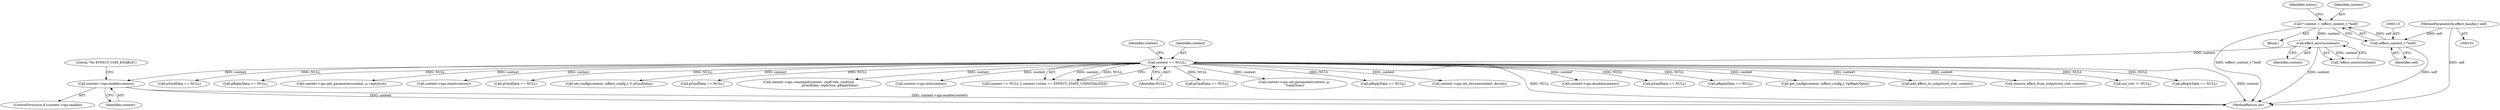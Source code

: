 digraph "0_Android_073a80800f341325932c66818ce4302b312909a4@pointer" {
"1000311" [label="(Call,context->ops.enable(context))"];
"1000135" [label="(Call,context == NULL)"];
"1000125" [label="(Call,effect_exists(context))"];
"1000110" [label="(Call,* context = (effect_context_t *)self)"];
"1000112" [label="(Call,(effect_context_t *)self)"];
"1000102" [label="(MethodParameterIn,effect_handle_t self)"];
"1000363" [label="(Call,context->ops.disable(context))"];
"1000140" [label="(Identifier,context)"];
"1000125" [label="(Call,effect_exists(context))"];
"1000110" [label="(Call,* context = (effect_context_t *)self)"];
"1000479" [label="(Call,pCmdData == NULL)"];
"1000155" [label="(Call,pReplyData == NULL)"];
"1000102" [label="(MethodParameterIn,effect_handle_t self)"];
"1000136" [label="(Identifier,context)"];
"1000255" [label="(Call,get_config(context, (effect_config_t *)pReplyData))"];
"1000684" [label="(Call,add_effect_to_output(out_ctxt, context))"];
"1000112" [label="(Call,(effect_context_t *)self)"];
"1000311" [label="(Call,context->ops.enable(context))"];
"1000312" [label="(Identifier,context)"];
"1000664" [label="(Call,remove_effect_from_output(out_ctxt, context))"];
"1000661" [label="(Call,out_ctxt != NULL)"];
"1000305" [label="(ControlStructure,if (context->ops.enable))"];
"1000230" [label="(Call,pReplyData == NULL)"];
"1000551" [label="(Call,pCmdData == NULL)"];
"1000326" [label="(Call,pReplyData == NULL)"];
"1000470" [label="(Call,context->ops.get_parameter(context, p, replySize))"];
"1000114" [label="(Identifier,self)"];
"1000135" [label="(Call,context == NULL)"];
"1000268" [label="(Call,context->ops.reset(context))"];
"1000124" [label="(Call,!effect_exists(context))"];
"1000118" [label="(Identifier,status)"];
"1000126" [label="(Identifier,context)"];
"1000596" [label="(Call,pCmdData == NULL)"];
"1000221" [label="(Call,set_config(context, (effect_config_t *) pCmdData))"];
"1000379" [label="(Call,pCmdData == NULL)"];
"1000701" [label="(Call,context->ops.command(context, cmdCode, cmdSize,\n                                          pCmdData, replySize, pReplyData))"];
"1000111" [label="(Identifier,context)"];
"1000108" [label="(Block,)"];
"1000314" [label="(Literal,\"%s EFFECT_CMD_ENABLE\")"];
"1000180" [label="(Call,context->ops.init(context))"];
"1000134" [label="(Call,context == NULL || context->state == EFFECT_STATE_UNINITIALIZED)"];
"1000137" [label="(Identifier,NULL)"];
"1000193" [label="(Call,pCmdData == NULL)"];
"1000538" [label="(Call,context->ops.set_parameter(context, p,\n *replySize))"];
"1000725" [label="(MethodReturn,int)"];
"1000274" [label="(Call,pReplyData == NULL)"];
"1000579" [label="(Call,context->ops.set_device(context, device))"];
"1000311" -> "1000305"  [label="AST: "];
"1000311" -> "1000312"  [label="CFG: "];
"1000312" -> "1000311"  [label="AST: "];
"1000314" -> "1000311"  [label="CFG: "];
"1000311" -> "1000725"  [label="DDG: context"];
"1000311" -> "1000725"  [label="DDG: context->ops.enable(context)"];
"1000135" -> "1000311"  [label="DDG: context"];
"1000135" -> "1000134"  [label="AST: "];
"1000135" -> "1000137"  [label="CFG: "];
"1000136" -> "1000135"  [label="AST: "];
"1000137" -> "1000135"  [label="AST: "];
"1000140" -> "1000135"  [label="CFG: "];
"1000134" -> "1000135"  [label="CFG: "];
"1000135" -> "1000725"  [label="DDG: context"];
"1000135" -> "1000725"  [label="DDG: NULL"];
"1000135" -> "1000134"  [label="DDG: context"];
"1000135" -> "1000134"  [label="DDG: NULL"];
"1000125" -> "1000135"  [label="DDG: context"];
"1000135" -> "1000155"  [label="DDG: NULL"];
"1000135" -> "1000180"  [label="DDG: context"];
"1000135" -> "1000193"  [label="DDG: NULL"];
"1000135" -> "1000221"  [label="DDG: context"];
"1000135" -> "1000230"  [label="DDG: NULL"];
"1000135" -> "1000255"  [label="DDG: context"];
"1000135" -> "1000268"  [label="DDG: context"];
"1000135" -> "1000274"  [label="DDG: NULL"];
"1000135" -> "1000326"  [label="DDG: NULL"];
"1000135" -> "1000363"  [label="DDG: context"];
"1000135" -> "1000379"  [label="DDG: NULL"];
"1000135" -> "1000470"  [label="DDG: context"];
"1000135" -> "1000479"  [label="DDG: NULL"];
"1000135" -> "1000538"  [label="DDG: context"];
"1000135" -> "1000551"  [label="DDG: NULL"];
"1000135" -> "1000579"  [label="DDG: context"];
"1000135" -> "1000596"  [label="DDG: NULL"];
"1000135" -> "1000661"  [label="DDG: NULL"];
"1000135" -> "1000664"  [label="DDG: context"];
"1000135" -> "1000684"  [label="DDG: context"];
"1000135" -> "1000701"  [label="DDG: context"];
"1000125" -> "1000124"  [label="AST: "];
"1000125" -> "1000126"  [label="CFG: "];
"1000126" -> "1000125"  [label="AST: "];
"1000124" -> "1000125"  [label="CFG: "];
"1000125" -> "1000725"  [label="DDG: context"];
"1000125" -> "1000124"  [label="DDG: context"];
"1000110" -> "1000125"  [label="DDG: context"];
"1000110" -> "1000108"  [label="AST: "];
"1000110" -> "1000112"  [label="CFG: "];
"1000111" -> "1000110"  [label="AST: "];
"1000112" -> "1000110"  [label="AST: "];
"1000118" -> "1000110"  [label="CFG: "];
"1000110" -> "1000725"  [label="DDG: (effect_context_t *)self"];
"1000112" -> "1000110"  [label="DDG: self"];
"1000112" -> "1000114"  [label="CFG: "];
"1000113" -> "1000112"  [label="AST: "];
"1000114" -> "1000112"  [label="AST: "];
"1000112" -> "1000725"  [label="DDG: self"];
"1000102" -> "1000112"  [label="DDG: self"];
"1000102" -> "1000101"  [label="AST: "];
"1000102" -> "1000725"  [label="DDG: self"];
}
